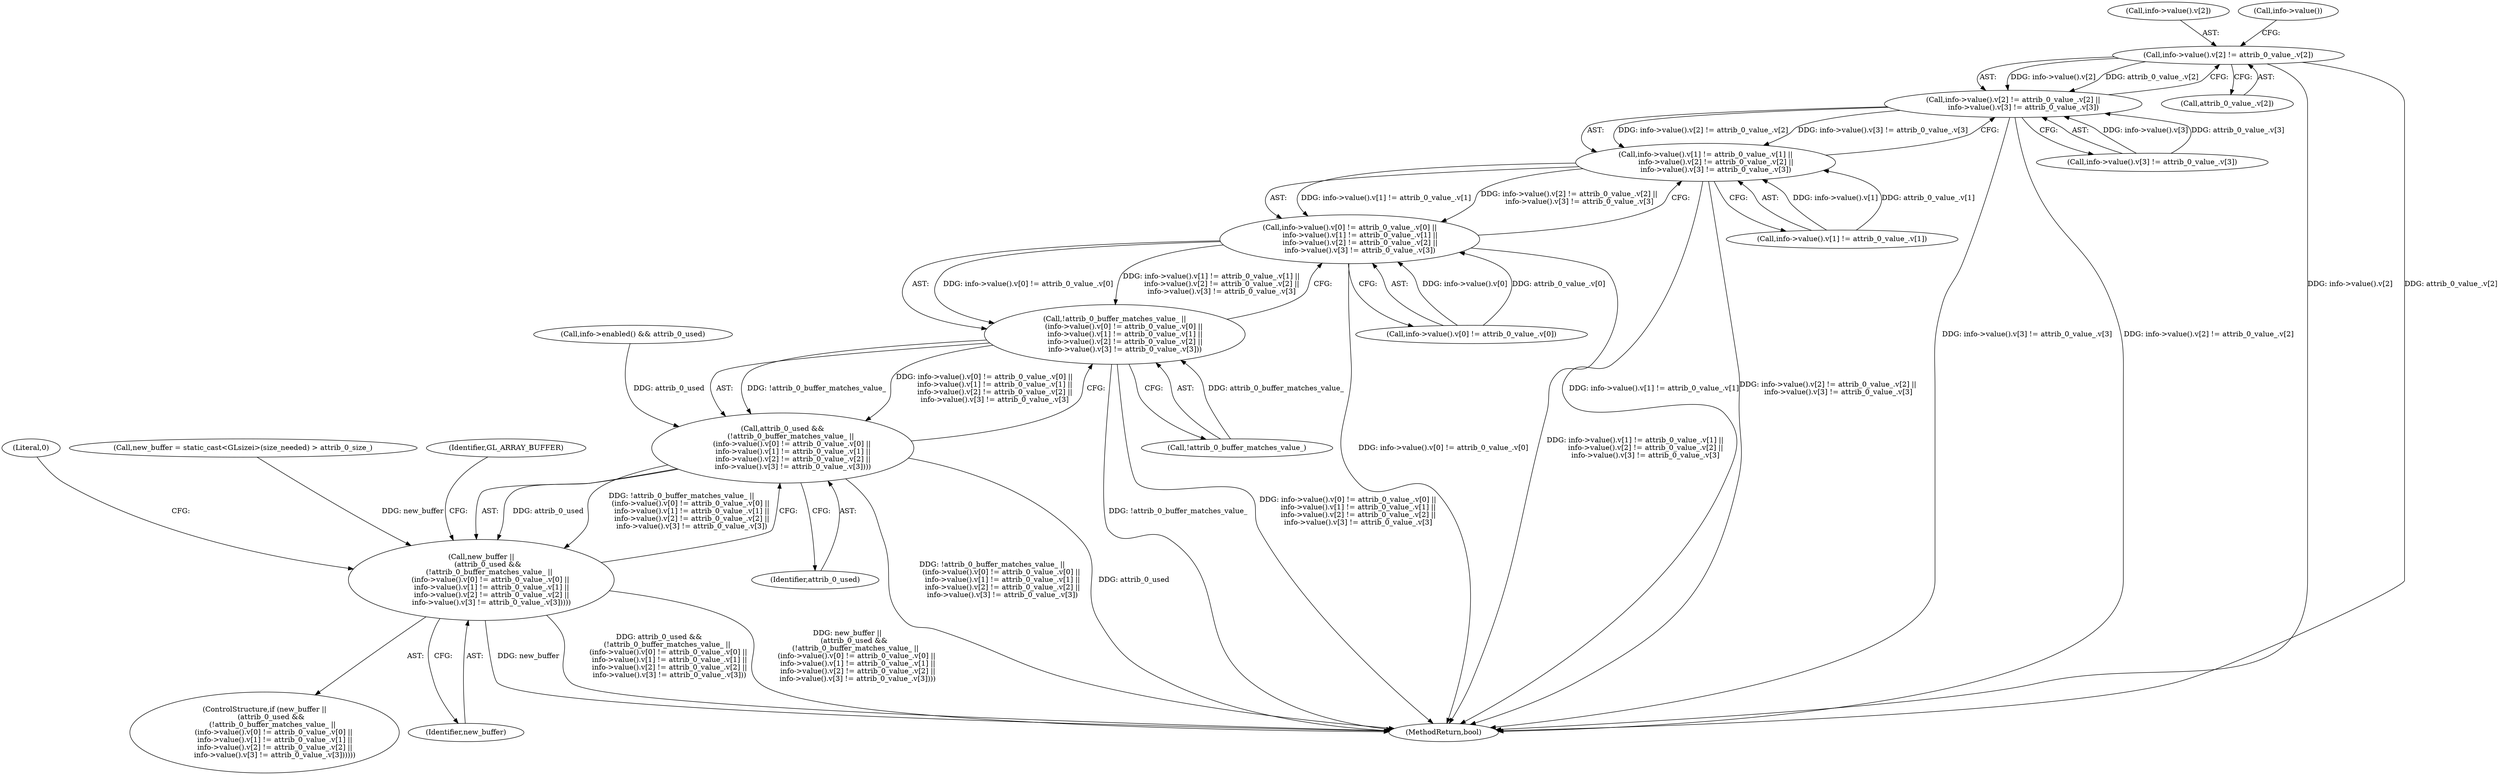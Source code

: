 digraph "0_Chrome_8f0b86c2fc77fca1508d81314f864011abe25f04@array" {
"1000237" [label="(Call,info->value().v[2] != attrib_0_value_.v[2])"];
"1000236" [label="(Call,info->value().v[2] != attrib_0_value_.v[2] ||\n         info->value().v[3] != attrib_0_value_.v[3])"];
"1000224" [label="(Call,info->value().v[1] != attrib_0_value_.v[1] ||\n         info->value().v[2] != attrib_0_value_.v[2] ||\n         info->value().v[3] != attrib_0_value_.v[3])"];
"1000212" [label="(Call,info->value().v[0] != attrib_0_value_.v[0] ||\n         info->value().v[1] != attrib_0_value_.v[1] ||\n         info->value().v[2] != attrib_0_value_.v[2] ||\n         info->value().v[3] != attrib_0_value_.v[3])"];
"1000209" [label="(Call,!attrib_0_buffer_matches_value_ ||\n        (info->value().v[0] != attrib_0_value_.v[0] ||\n         info->value().v[1] != attrib_0_value_.v[1] ||\n         info->value().v[2] != attrib_0_value_.v[2] ||\n         info->value().v[3] != attrib_0_value_.v[3]))"];
"1000207" [label="(Call,attrib_0_used &&\n       (!attrib_0_buffer_matches_value_ ||\n        (info->value().v[0] != attrib_0_value_.v[0] ||\n         info->value().v[1] != attrib_0_value_.v[1] ||\n         info->value().v[2] != attrib_0_value_.v[2] ||\n         info->value().v[3] != attrib_0_value_.v[3])))"];
"1000205" [label="(Call,new_buffer ||\n      (attrib_0_used &&\n       (!attrib_0_buffer_matches_value_ ||\n        (info->value().v[0] != attrib_0_value_.v[0] ||\n         info->value().v[1] != attrib_0_value_.v[1] ||\n         info->value().v[2] != attrib_0_value_.v[2] ||\n         info->value().v[3] != attrib_0_value_.v[3]))))"];
"1000204" [label="(ControlStructure,if (new_buffer ||\n      (attrib_0_used &&\n       (!attrib_0_buffer_matches_value_ ||\n        (info->value().v[0] != attrib_0_value_.v[0] ||\n         info->value().v[1] != attrib_0_value_.v[1] ||\n         info->value().v[2] != attrib_0_value_.v[2] ||\n         info->value().v[3] != attrib_0_value_.v[3])))))"];
"1000238" [label="(Call,info->value().v[2])"];
"1000283" [label="(Literal,0)"];
"1000129" [label="(Call,info->enabled() && attrib_0_used)"];
"1000213" [label="(Call,info->value().v[0] != attrib_0_value_.v[0])"];
"1000208" [label="(Identifier,attrib_0_used)"];
"1000224" [label="(Call,info->value().v[1] != attrib_0_value_.v[1] ||\n         info->value().v[2] != attrib_0_value_.v[2] ||\n         info->value().v[3] != attrib_0_value_.v[3])"];
"1000175" [label="(Call,new_buffer = static_cast<GLsizei>(size_needed) > attrib_0_size_)"];
"1000243" [label="(Call,attrib_0_value_.v[2])"];
"1000300" [label="(MethodReturn,bool)"];
"1000212" [label="(Call,info->value().v[0] != attrib_0_value_.v[0] ||\n         info->value().v[1] != attrib_0_value_.v[1] ||\n         info->value().v[2] != attrib_0_value_.v[2] ||\n         info->value().v[3] != attrib_0_value_.v[3])"];
"1000210" [label="(Call,!attrib_0_buffer_matches_value_)"];
"1000262" [label="(Identifier,GL_ARRAY_BUFFER)"];
"1000237" [label="(Call,info->value().v[2] != attrib_0_value_.v[2])"];
"1000209" [label="(Call,!attrib_0_buffer_matches_value_ ||\n        (info->value().v[0] != attrib_0_value_.v[0] ||\n         info->value().v[1] != attrib_0_value_.v[1] ||\n         info->value().v[2] != attrib_0_value_.v[2] ||\n         info->value().v[3] != attrib_0_value_.v[3]))"];
"1000225" [label="(Call,info->value().v[1] != attrib_0_value_.v[1])"];
"1000206" [label="(Identifier,new_buffer)"];
"1000236" [label="(Call,info->value().v[2] != attrib_0_value_.v[2] ||\n         info->value().v[3] != attrib_0_value_.v[3])"];
"1000205" [label="(Call,new_buffer ||\n      (attrib_0_used &&\n       (!attrib_0_buffer_matches_value_ ||\n        (info->value().v[0] != attrib_0_value_.v[0] ||\n         info->value().v[1] != attrib_0_value_.v[1] ||\n         info->value().v[2] != attrib_0_value_.v[2] ||\n         info->value().v[3] != attrib_0_value_.v[3]))))"];
"1000251" [label="(Call,info->value())"];
"1000207" [label="(Call,attrib_0_used &&\n       (!attrib_0_buffer_matches_value_ ||\n        (info->value().v[0] != attrib_0_value_.v[0] ||\n         info->value().v[1] != attrib_0_value_.v[1] ||\n         info->value().v[2] != attrib_0_value_.v[2] ||\n         info->value().v[3] != attrib_0_value_.v[3])))"];
"1000248" [label="(Call,info->value().v[3] != attrib_0_value_.v[3])"];
"1000237" -> "1000236"  [label="AST: "];
"1000237" -> "1000243"  [label="CFG: "];
"1000238" -> "1000237"  [label="AST: "];
"1000243" -> "1000237"  [label="AST: "];
"1000251" -> "1000237"  [label="CFG: "];
"1000236" -> "1000237"  [label="CFG: "];
"1000237" -> "1000300"  [label="DDG: info->value().v[2]"];
"1000237" -> "1000300"  [label="DDG: attrib_0_value_.v[2]"];
"1000237" -> "1000236"  [label="DDG: info->value().v[2]"];
"1000237" -> "1000236"  [label="DDG: attrib_0_value_.v[2]"];
"1000236" -> "1000224"  [label="AST: "];
"1000236" -> "1000248"  [label="CFG: "];
"1000248" -> "1000236"  [label="AST: "];
"1000224" -> "1000236"  [label="CFG: "];
"1000236" -> "1000300"  [label="DDG: info->value().v[3] != attrib_0_value_.v[3]"];
"1000236" -> "1000300"  [label="DDG: info->value().v[2] != attrib_0_value_.v[2]"];
"1000236" -> "1000224"  [label="DDG: info->value().v[2] != attrib_0_value_.v[2]"];
"1000236" -> "1000224"  [label="DDG: info->value().v[3] != attrib_0_value_.v[3]"];
"1000248" -> "1000236"  [label="DDG: info->value().v[3]"];
"1000248" -> "1000236"  [label="DDG: attrib_0_value_.v[3]"];
"1000224" -> "1000212"  [label="AST: "];
"1000224" -> "1000225"  [label="CFG: "];
"1000225" -> "1000224"  [label="AST: "];
"1000212" -> "1000224"  [label="CFG: "];
"1000224" -> "1000300"  [label="DDG: info->value().v[1] != attrib_0_value_.v[1]"];
"1000224" -> "1000300"  [label="DDG: info->value().v[2] != attrib_0_value_.v[2] ||\n         info->value().v[3] != attrib_0_value_.v[3]"];
"1000224" -> "1000212"  [label="DDG: info->value().v[1] != attrib_0_value_.v[1]"];
"1000224" -> "1000212"  [label="DDG: info->value().v[2] != attrib_0_value_.v[2] ||\n         info->value().v[3] != attrib_0_value_.v[3]"];
"1000225" -> "1000224"  [label="DDG: info->value().v[1]"];
"1000225" -> "1000224"  [label="DDG: attrib_0_value_.v[1]"];
"1000212" -> "1000209"  [label="AST: "];
"1000212" -> "1000213"  [label="CFG: "];
"1000213" -> "1000212"  [label="AST: "];
"1000209" -> "1000212"  [label="CFG: "];
"1000212" -> "1000300"  [label="DDG: info->value().v[0] != attrib_0_value_.v[0]"];
"1000212" -> "1000300"  [label="DDG: info->value().v[1] != attrib_0_value_.v[1] ||\n         info->value().v[2] != attrib_0_value_.v[2] ||\n         info->value().v[3] != attrib_0_value_.v[3]"];
"1000212" -> "1000209"  [label="DDG: info->value().v[0] != attrib_0_value_.v[0]"];
"1000212" -> "1000209"  [label="DDG: info->value().v[1] != attrib_0_value_.v[1] ||\n         info->value().v[2] != attrib_0_value_.v[2] ||\n         info->value().v[3] != attrib_0_value_.v[3]"];
"1000213" -> "1000212"  [label="DDG: info->value().v[0]"];
"1000213" -> "1000212"  [label="DDG: attrib_0_value_.v[0]"];
"1000209" -> "1000207"  [label="AST: "];
"1000209" -> "1000210"  [label="CFG: "];
"1000210" -> "1000209"  [label="AST: "];
"1000207" -> "1000209"  [label="CFG: "];
"1000209" -> "1000300"  [label="DDG: !attrib_0_buffer_matches_value_"];
"1000209" -> "1000300"  [label="DDG: info->value().v[0] != attrib_0_value_.v[0] ||\n         info->value().v[1] != attrib_0_value_.v[1] ||\n         info->value().v[2] != attrib_0_value_.v[2] ||\n         info->value().v[3] != attrib_0_value_.v[3]"];
"1000209" -> "1000207"  [label="DDG: !attrib_0_buffer_matches_value_"];
"1000209" -> "1000207"  [label="DDG: info->value().v[0] != attrib_0_value_.v[0] ||\n         info->value().v[1] != attrib_0_value_.v[1] ||\n         info->value().v[2] != attrib_0_value_.v[2] ||\n         info->value().v[3] != attrib_0_value_.v[3]"];
"1000210" -> "1000209"  [label="DDG: attrib_0_buffer_matches_value_"];
"1000207" -> "1000205"  [label="AST: "];
"1000207" -> "1000208"  [label="CFG: "];
"1000208" -> "1000207"  [label="AST: "];
"1000205" -> "1000207"  [label="CFG: "];
"1000207" -> "1000300"  [label="DDG: !attrib_0_buffer_matches_value_ ||\n        (info->value().v[0] != attrib_0_value_.v[0] ||\n         info->value().v[1] != attrib_0_value_.v[1] ||\n         info->value().v[2] != attrib_0_value_.v[2] ||\n         info->value().v[3] != attrib_0_value_.v[3])"];
"1000207" -> "1000300"  [label="DDG: attrib_0_used"];
"1000207" -> "1000205"  [label="DDG: attrib_0_used"];
"1000207" -> "1000205"  [label="DDG: !attrib_0_buffer_matches_value_ ||\n        (info->value().v[0] != attrib_0_value_.v[0] ||\n         info->value().v[1] != attrib_0_value_.v[1] ||\n         info->value().v[2] != attrib_0_value_.v[2] ||\n         info->value().v[3] != attrib_0_value_.v[3])"];
"1000129" -> "1000207"  [label="DDG: attrib_0_used"];
"1000205" -> "1000204"  [label="AST: "];
"1000205" -> "1000206"  [label="CFG: "];
"1000206" -> "1000205"  [label="AST: "];
"1000262" -> "1000205"  [label="CFG: "];
"1000283" -> "1000205"  [label="CFG: "];
"1000205" -> "1000300"  [label="DDG: new_buffer"];
"1000205" -> "1000300"  [label="DDG: attrib_0_used &&\n       (!attrib_0_buffer_matches_value_ ||\n        (info->value().v[0] != attrib_0_value_.v[0] ||\n         info->value().v[1] != attrib_0_value_.v[1] ||\n         info->value().v[2] != attrib_0_value_.v[2] ||\n         info->value().v[3] != attrib_0_value_.v[3]))"];
"1000205" -> "1000300"  [label="DDG: new_buffer ||\n      (attrib_0_used &&\n       (!attrib_0_buffer_matches_value_ ||\n        (info->value().v[0] != attrib_0_value_.v[0] ||\n         info->value().v[1] != attrib_0_value_.v[1] ||\n         info->value().v[2] != attrib_0_value_.v[2] ||\n         info->value().v[3] != attrib_0_value_.v[3])))"];
"1000175" -> "1000205"  [label="DDG: new_buffer"];
}
